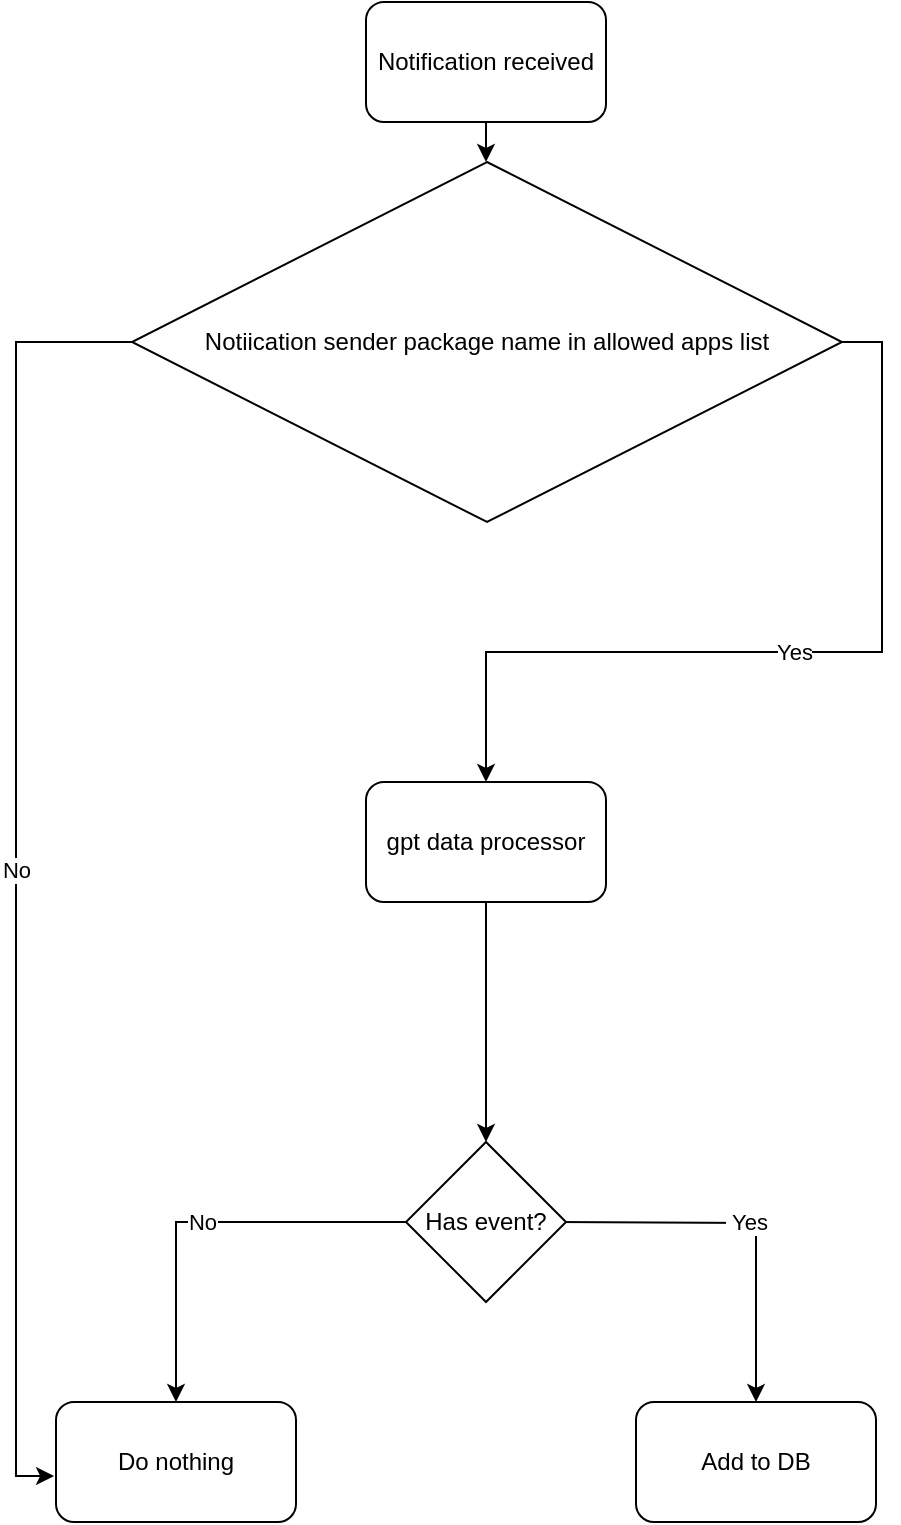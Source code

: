 <mxfile version="27.0.9">
  <diagram name="Page-1" id="PIDc5xQBQ2qk-h52vvgz">
    <mxGraphModel dx="2066" dy="1079" grid="1" gridSize="10" guides="1" tooltips="1" connect="1" arrows="1" fold="1" page="1" pageScale="1" pageWidth="850" pageHeight="1100" math="0" shadow="0">
      <root>
        <mxCell id="0" />
        <mxCell id="1" parent="0" />
        <mxCell id="QMjJ2E7ZA8C0QVmtVVMt-20" style="edgeStyle=orthogonalEdgeStyle;rounded=0;orthogonalLoop=1;jettySize=auto;html=1;" edge="1" parent="1" source="QMjJ2E7ZA8C0QVmtVVMt-1" target="QMjJ2E7ZA8C0QVmtVVMt-19">
          <mxGeometry relative="1" as="geometry" />
        </mxCell>
        <mxCell id="QMjJ2E7ZA8C0QVmtVVMt-1" value="Notification received" style="rounded=1;whiteSpace=wrap;html=1;" vertex="1" parent="1">
          <mxGeometry x="365" y="30" width="120" height="60" as="geometry" />
        </mxCell>
        <mxCell id="QMjJ2E7ZA8C0QVmtVVMt-7" style="edgeStyle=orthogonalEdgeStyle;rounded=0;orthogonalLoop=1;jettySize=auto;html=1;" edge="1" parent="1" source="QMjJ2E7ZA8C0QVmtVVMt-2">
          <mxGeometry relative="1" as="geometry">
            <mxPoint x="425" y="600" as="targetPoint" />
          </mxGeometry>
        </mxCell>
        <mxCell id="QMjJ2E7ZA8C0QVmtVVMt-2" value="gpt data processor" style="rounded=1;whiteSpace=wrap;html=1;" vertex="1" parent="1">
          <mxGeometry x="365" y="420" width="120" height="60" as="geometry" />
        </mxCell>
        <mxCell id="QMjJ2E7ZA8C0QVmtVVMt-10" value="&amp;nbsp;Yes" style="edgeStyle=orthogonalEdgeStyle;rounded=0;orthogonalLoop=1;jettySize=auto;html=1;" edge="1" parent="1" target="QMjJ2E7ZA8C0QVmtVVMt-14">
          <mxGeometry relative="1" as="geometry">
            <mxPoint x="460" y="640" as="sourcePoint" />
            <mxPoint x="555" y="750" as="targetPoint" />
          </mxGeometry>
        </mxCell>
        <mxCell id="QMjJ2E7ZA8C0QVmtVVMt-13" value="No" style="edgeStyle=orthogonalEdgeStyle;rounded=0;orthogonalLoop=1;jettySize=auto;html=1;entryX=0.5;entryY=0;entryDx=0;entryDy=0;" edge="1" parent="1" source="QMjJ2E7ZA8C0QVmtVVMt-12" target="QMjJ2E7ZA8C0QVmtVVMt-16">
          <mxGeometry relative="1" as="geometry">
            <mxPoint x="270" y="720" as="targetPoint" />
          </mxGeometry>
        </mxCell>
        <mxCell id="QMjJ2E7ZA8C0QVmtVVMt-12" value="Has event?" style="rhombus;whiteSpace=wrap;html=1;" vertex="1" parent="1">
          <mxGeometry x="385" y="600" width="80" height="80" as="geometry" />
        </mxCell>
        <mxCell id="QMjJ2E7ZA8C0QVmtVVMt-14" value="Add to DB" style="rounded=1;whiteSpace=wrap;html=1;" vertex="1" parent="1">
          <mxGeometry x="500" y="730" width="120" height="60" as="geometry" />
        </mxCell>
        <mxCell id="QMjJ2E7ZA8C0QVmtVVMt-16" value="Do nothing" style="rounded=1;whiteSpace=wrap;html=1;" vertex="1" parent="1">
          <mxGeometry x="210" y="730" width="120" height="60" as="geometry" />
        </mxCell>
        <mxCell id="QMjJ2E7ZA8C0QVmtVVMt-25" value="Yes" style="edgeStyle=orthogonalEdgeStyle;rounded=0;orthogonalLoop=1;jettySize=auto;html=1;exitX=1;exitY=0.5;exitDx=0;exitDy=0;entryX=0.5;entryY=0;entryDx=0;entryDy=0;" edge="1" parent="1" source="QMjJ2E7ZA8C0QVmtVVMt-19" target="QMjJ2E7ZA8C0QVmtVVMt-2">
          <mxGeometry relative="1" as="geometry" />
        </mxCell>
        <mxCell id="QMjJ2E7ZA8C0QVmtVVMt-19" value="Notiication sender package name in allowed apps list" style="rhombus;whiteSpace=wrap;html=1;" vertex="1" parent="1">
          <mxGeometry x="248" y="110" width="355" height="180" as="geometry" />
        </mxCell>
        <mxCell id="QMjJ2E7ZA8C0QVmtVVMt-26" value="No" style="edgeStyle=orthogonalEdgeStyle;rounded=0;orthogonalLoop=1;jettySize=auto;html=1;exitX=0;exitY=0.5;exitDx=0;exitDy=0;entryX=-0.008;entryY=0.617;entryDx=0;entryDy=0;entryPerimeter=0;" edge="1" parent="1" source="QMjJ2E7ZA8C0QVmtVVMt-19" target="QMjJ2E7ZA8C0QVmtVVMt-16">
          <mxGeometry relative="1" as="geometry" />
        </mxCell>
      </root>
    </mxGraphModel>
  </diagram>
</mxfile>
